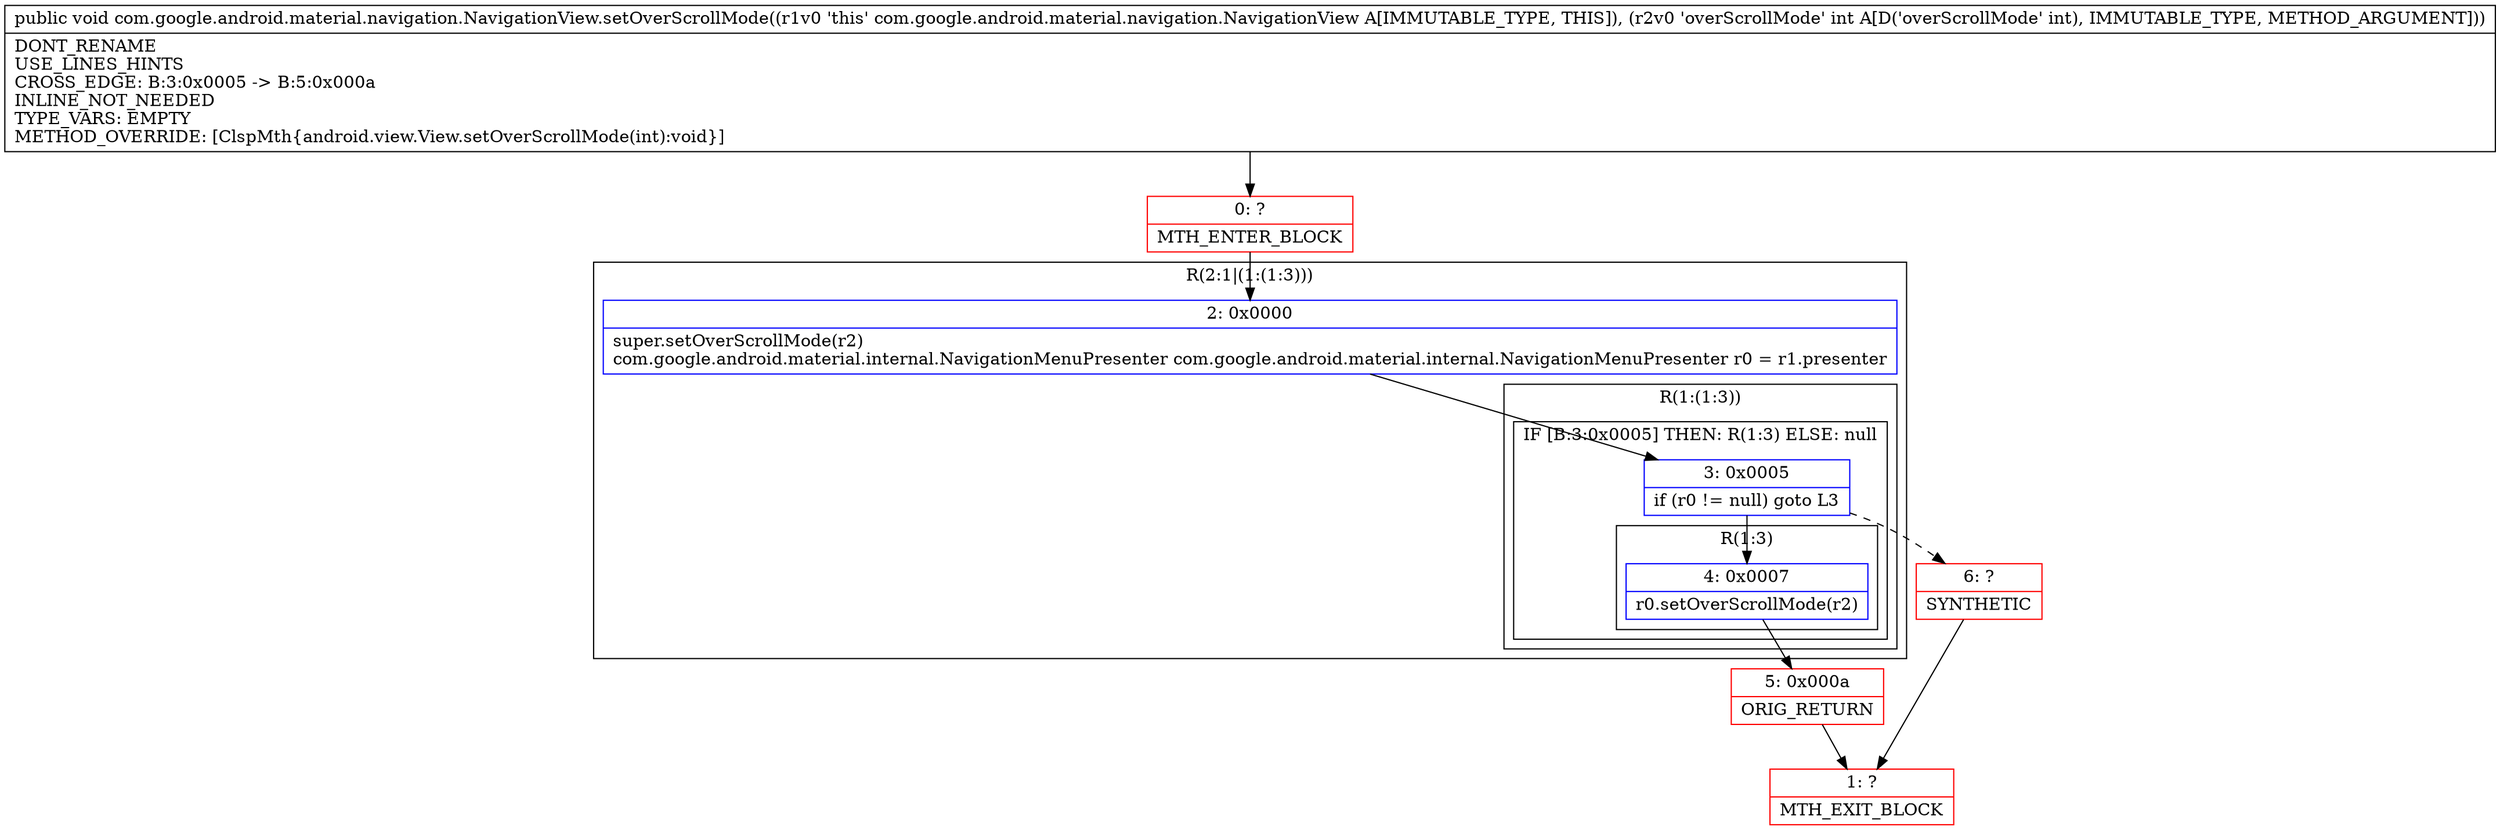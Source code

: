 digraph "CFG forcom.google.android.material.navigation.NavigationView.setOverScrollMode(I)V" {
subgraph cluster_Region_235925344 {
label = "R(2:1|(1:(1:3)))";
node [shape=record,color=blue];
Node_2 [shape=record,label="{2\:\ 0x0000|super.setOverScrollMode(r2)\lcom.google.android.material.internal.NavigationMenuPresenter com.google.android.material.internal.NavigationMenuPresenter r0 = r1.presenter\l}"];
subgraph cluster_Region_1448876608 {
label = "R(1:(1:3))";
node [shape=record,color=blue];
subgraph cluster_IfRegion_1682969624 {
label = "IF [B:3:0x0005] THEN: R(1:3) ELSE: null";
node [shape=record,color=blue];
Node_3 [shape=record,label="{3\:\ 0x0005|if (r0 != null) goto L3\l}"];
subgraph cluster_Region_1383725499 {
label = "R(1:3)";
node [shape=record,color=blue];
Node_4 [shape=record,label="{4\:\ 0x0007|r0.setOverScrollMode(r2)\l}"];
}
}
}
}
Node_0 [shape=record,color=red,label="{0\:\ ?|MTH_ENTER_BLOCK\l}"];
Node_5 [shape=record,color=red,label="{5\:\ 0x000a|ORIG_RETURN\l}"];
Node_1 [shape=record,color=red,label="{1\:\ ?|MTH_EXIT_BLOCK\l}"];
Node_6 [shape=record,color=red,label="{6\:\ ?|SYNTHETIC\l}"];
MethodNode[shape=record,label="{public void com.google.android.material.navigation.NavigationView.setOverScrollMode((r1v0 'this' com.google.android.material.navigation.NavigationView A[IMMUTABLE_TYPE, THIS]), (r2v0 'overScrollMode' int A[D('overScrollMode' int), IMMUTABLE_TYPE, METHOD_ARGUMENT]))  | DONT_RENAME\lUSE_LINES_HINTS\lCROSS_EDGE: B:3:0x0005 \-\> B:5:0x000a\lINLINE_NOT_NEEDED\lTYPE_VARS: EMPTY\lMETHOD_OVERRIDE: [ClspMth\{android.view.View.setOverScrollMode(int):void\}]\l}"];
MethodNode -> Node_0;Node_2 -> Node_3;
Node_3 -> Node_4;
Node_3 -> Node_6[style=dashed];
Node_4 -> Node_5;
Node_0 -> Node_2;
Node_5 -> Node_1;
Node_6 -> Node_1;
}


